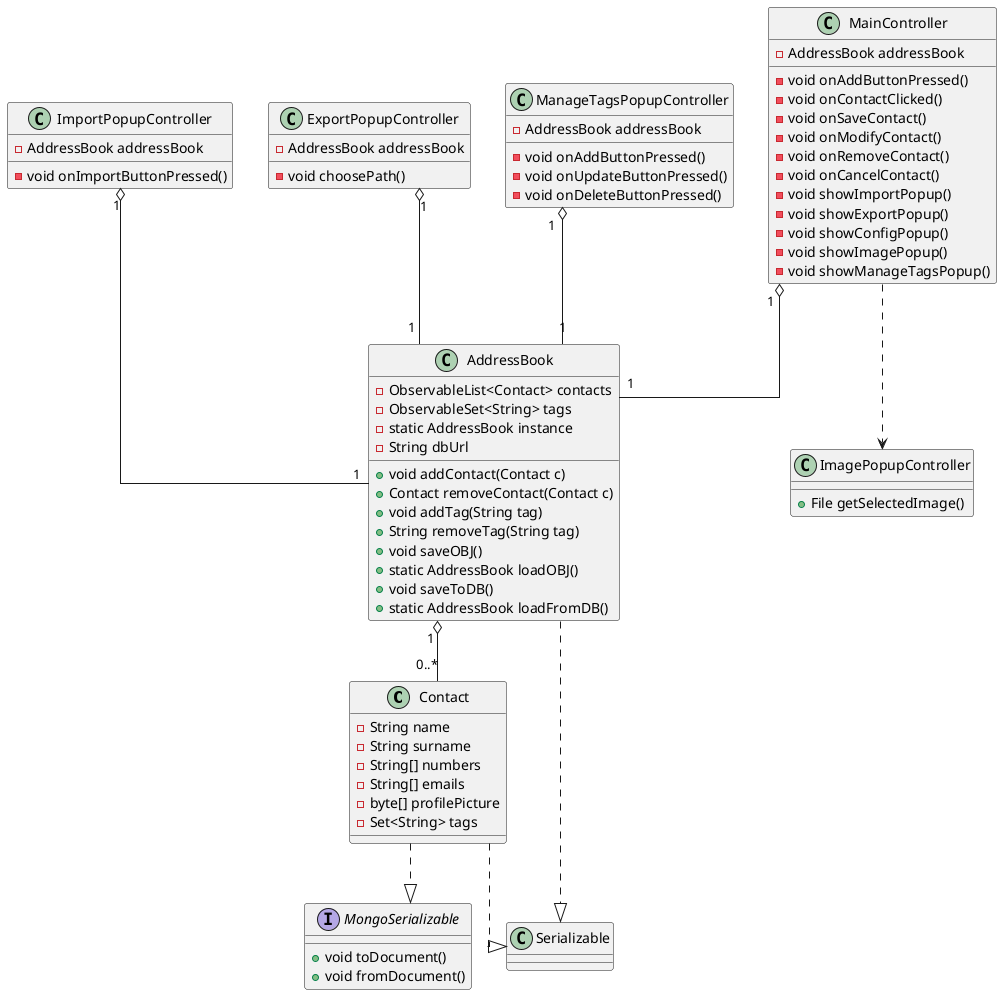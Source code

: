 @startuml DiagrammaDelleClassiEssenziale
skinparam linetype ortho
'top to bottom direction

class Contact {
    - String name 
    - String surname 
    - String[] numbers
    - String[] emails
    - byte[] profilePicture
    - Set<String> tags   
}

interface MongoSerializable {
    +void toDocument() 
    +void fromDocument()
}
Contact ..|> MongoSerializable
Contact ..|> Serializable

class AddressBook {
    - ObservableList<Contact> contacts
    - ObservableSet<String> tags
    - static AddressBook instance
    - String dbUrl 
    + void addContact(Contact c)
    + Contact removeContact(Contact c)
    + void addTag(String tag)
    + String removeTag(String tag)
    + void saveOBJ()
    + static AddressBook loadOBJ()
    + void saveToDB()
    + static AddressBook loadFromDB()    
}
AddressBook ..|> Serializable
AddressBook "1" o-- "0..*" Contact

class MainController {
    - AddressBook addressBook

    - void onAddButtonPressed()
    - void onContactClicked()
    - void onSaveContact()
    - void onModifyContact()
    - void onRemoveContact()
    - void onCancelContact()
    - void showImportPopup()
    - void showExportPopup()
    - void showConfigPopup()
    - void showImagePopup()
    - void showManageTagsPopup()
}
MainController "1" o-- "1" AddressBook

class ImportPopupController {
    - AddressBook addressBook
    - void onImportButtonPressed()
}
ImportPopupController "1" o-- "1" AddressBook

class ExportPopupController {
    - AddressBook addressBook
    - void choosePath()
}
ExportPopupController "1" o-- "1" AddressBook

class ManageTagsPopupController {
    - AddressBook addressBook
    - void onAddButtonPressed()
    - void onUpdateButtonPressed()
    - void onDeleteButtonPressed()
}
ManageTagsPopupController "1" o-- "1" AddressBook

class ImagePopupController {
    + File getSelectedImage()
}
MainController ..> ImagePopupController

@enduml